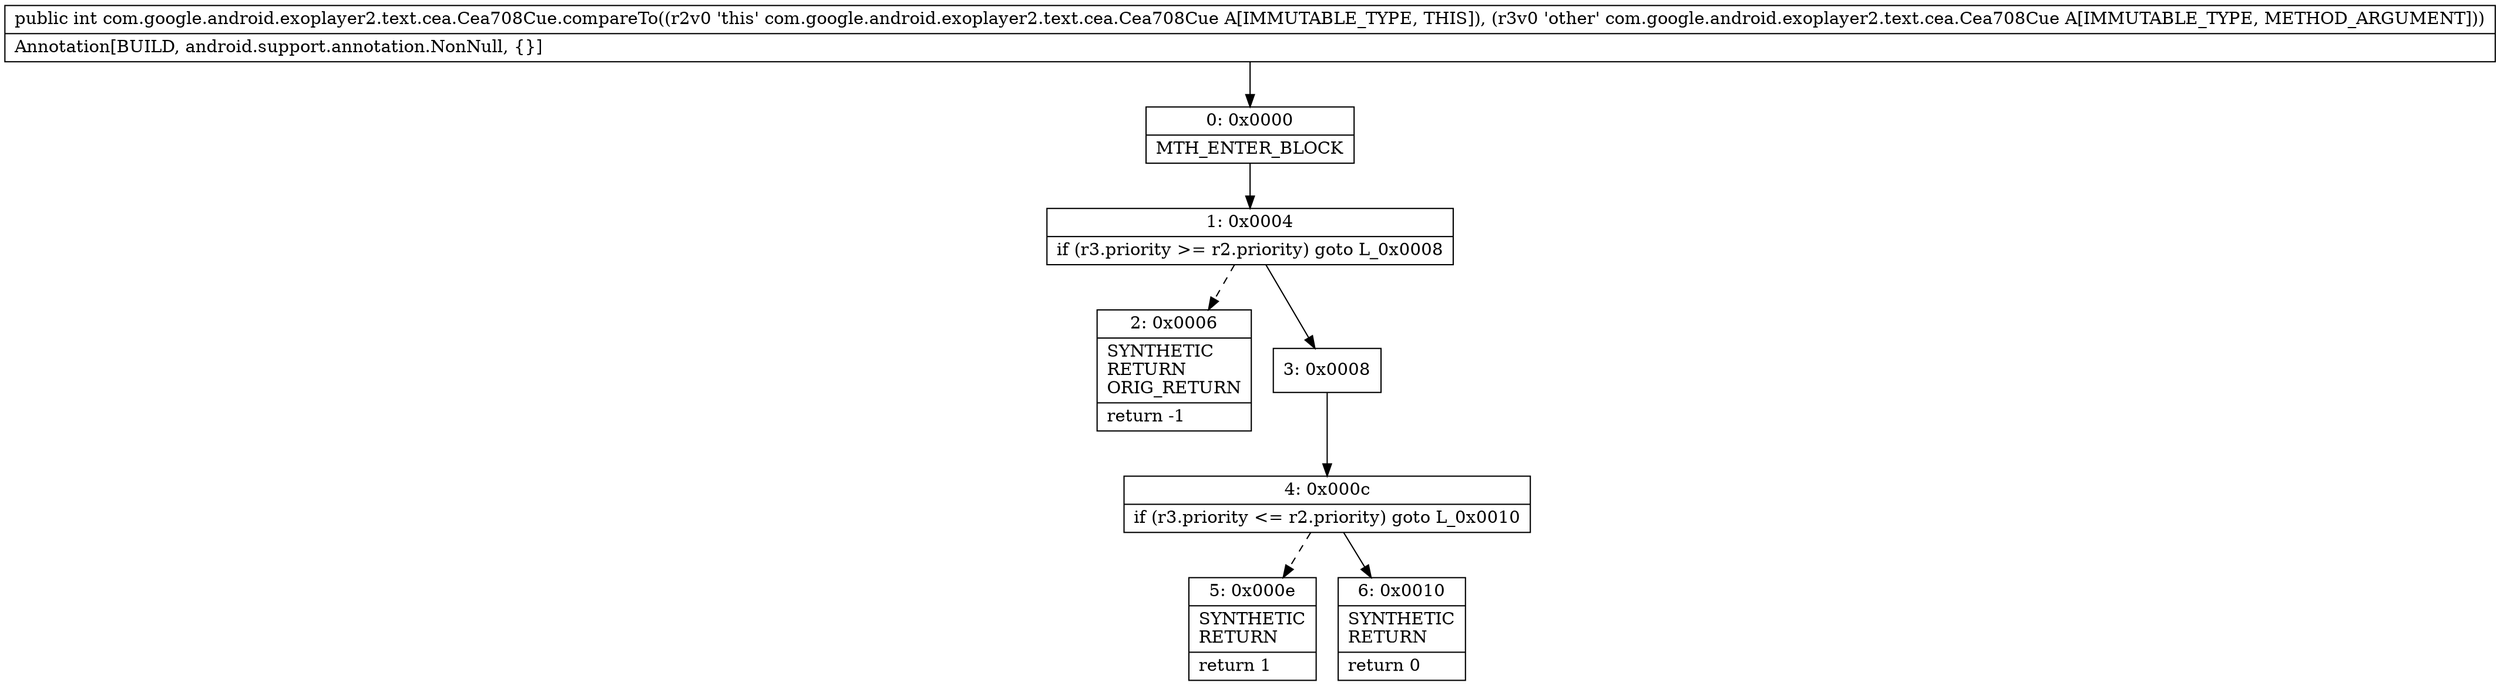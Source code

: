 digraph "CFG forcom.google.android.exoplayer2.text.cea.Cea708Cue.compareTo(Lcom\/google\/android\/exoplayer2\/text\/cea\/Cea708Cue;)I" {
Node_0 [shape=record,label="{0\:\ 0x0000|MTH_ENTER_BLOCK\l}"];
Node_1 [shape=record,label="{1\:\ 0x0004|if (r3.priority \>= r2.priority) goto L_0x0008\l}"];
Node_2 [shape=record,label="{2\:\ 0x0006|SYNTHETIC\lRETURN\lORIG_RETURN\l|return \-1\l}"];
Node_3 [shape=record,label="{3\:\ 0x0008}"];
Node_4 [shape=record,label="{4\:\ 0x000c|if (r3.priority \<= r2.priority) goto L_0x0010\l}"];
Node_5 [shape=record,label="{5\:\ 0x000e|SYNTHETIC\lRETURN\l|return 1\l}"];
Node_6 [shape=record,label="{6\:\ 0x0010|SYNTHETIC\lRETURN\l|return 0\l}"];
MethodNode[shape=record,label="{public int com.google.android.exoplayer2.text.cea.Cea708Cue.compareTo((r2v0 'this' com.google.android.exoplayer2.text.cea.Cea708Cue A[IMMUTABLE_TYPE, THIS]), (r3v0 'other' com.google.android.exoplayer2.text.cea.Cea708Cue A[IMMUTABLE_TYPE, METHOD_ARGUMENT]))  | Annotation[BUILD, android.support.annotation.NonNull, \{\}]\l}"];
MethodNode -> Node_0;
Node_0 -> Node_1;
Node_1 -> Node_2[style=dashed];
Node_1 -> Node_3;
Node_3 -> Node_4;
Node_4 -> Node_5[style=dashed];
Node_4 -> Node_6;
}

